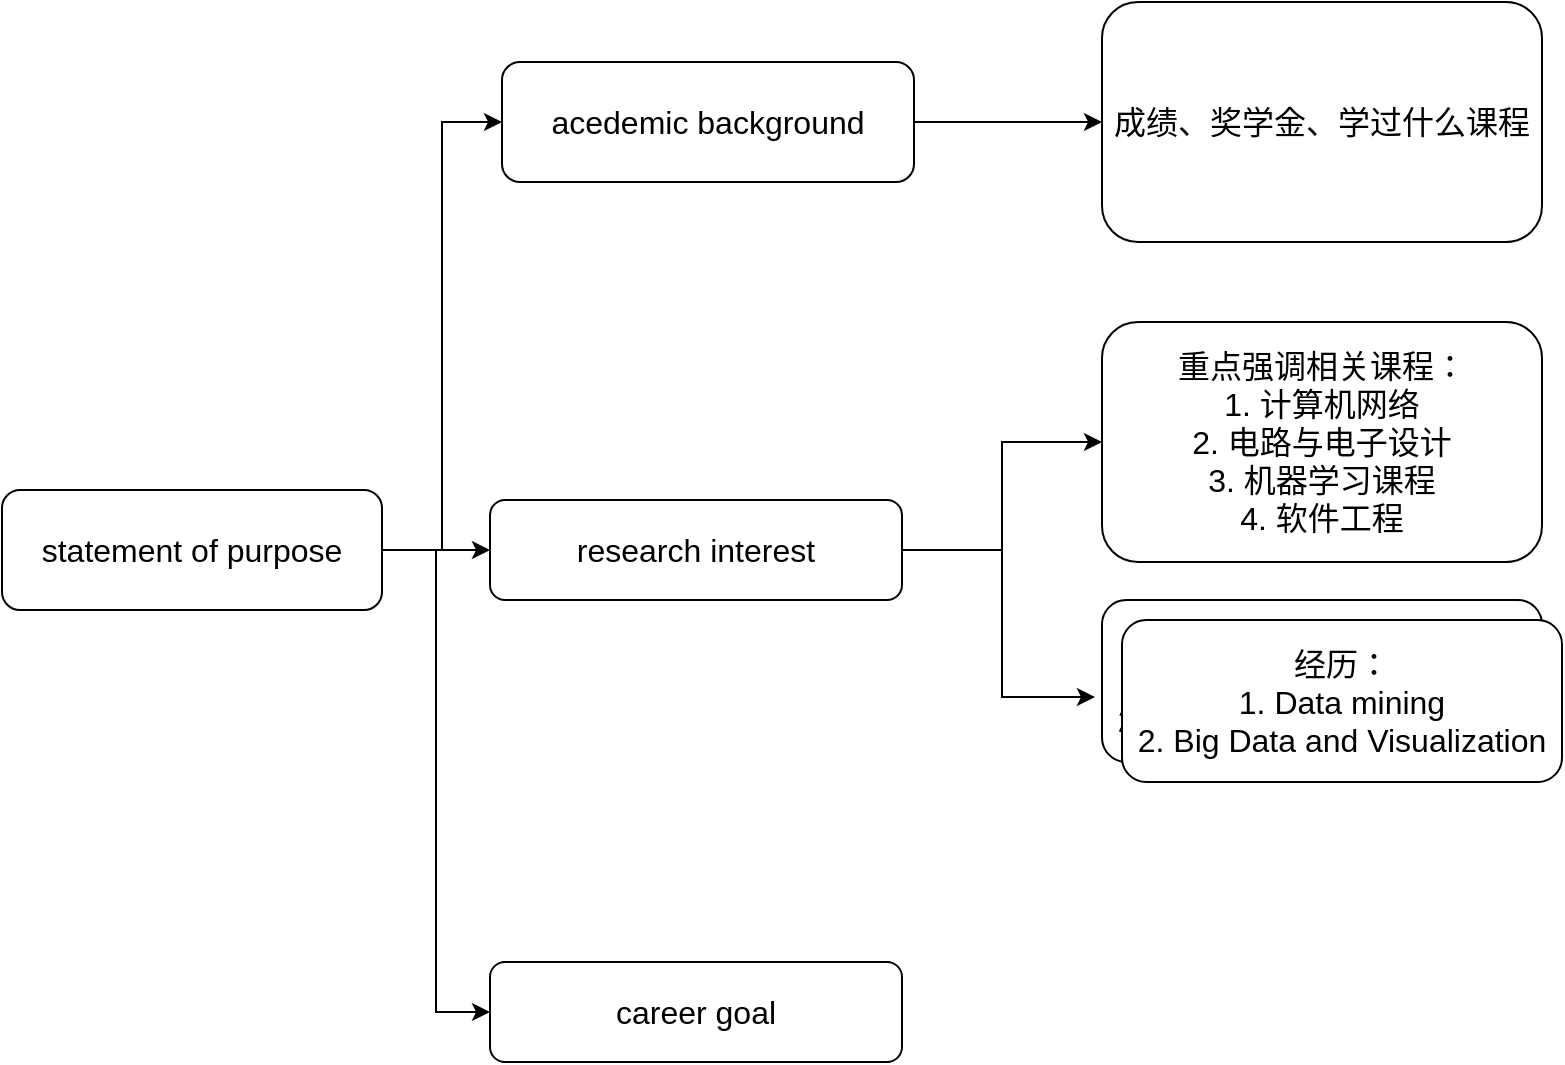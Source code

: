 <mxfile version="20.2.0" type="github">
  <diagram id="ZzLPfZyx9_Ajb0_xNtwq" name="第 1 页">
    <mxGraphModel dx="889" dy="589" grid="1" gridSize="10" guides="1" tooltips="1" connect="1" arrows="1" fold="1" page="1" pageScale="1" pageWidth="827" pageHeight="1169" math="0" shadow="0">
      <root>
        <mxCell id="0" />
        <mxCell id="1" parent="0" />
        <mxCell id="KS8kWW0X5-qkxQkHXji3-5" style="edgeStyle=orthogonalEdgeStyle;rounded=0;orthogonalLoop=1;jettySize=auto;html=1;exitX=1;exitY=0.5;exitDx=0;exitDy=0;entryX=0;entryY=0.5;entryDx=0;entryDy=0;fontSize=16;" edge="1" parent="1" source="KS8kWW0X5-qkxQkHXji3-1" target="KS8kWW0X5-qkxQkHXji3-2">
          <mxGeometry relative="1" as="geometry" />
        </mxCell>
        <mxCell id="KS8kWW0X5-qkxQkHXji3-6" style="edgeStyle=orthogonalEdgeStyle;rounded=0;orthogonalLoop=1;jettySize=auto;html=1;exitX=1;exitY=0.5;exitDx=0;exitDy=0;entryX=0;entryY=0.5;entryDx=0;entryDy=0;fontSize=16;" edge="1" parent="1" source="KS8kWW0X5-qkxQkHXji3-1" target="KS8kWW0X5-qkxQkHXji3-3">
          <mxGeometry relative="1" as="geometry" />
        </mxCell>
        <mxCell id="KS8kWW0X5-qkxQkHXji3-7" style="edgeStyle=orthogonalEdgeStyle;rounded=0;orthogonalLoop=1;jettySize=auto;html=1;exitX=1;exitY=0.5;exitDx=0;exitDy=0;entryX=0;entryY=0.5;entryDx=0;entryDy=0;fontSize=16;" edge="1" parent="1" source="KS8kWW0X5-qkxQkHXji3-1" target="KS8kWW0X5-qkxQkHXji3-4">
          <mxGeometry relative="1" as="geometry" />
        </mxCell>
        <mxCell id="KS8kWW0X5-qkxQkHXji3-1" value="statement of purpose" style="rounded=1;whiteSpace=wrap;html=1;fontSize=16;" vertex="1" parent="1">
          <mxGeometry x="20" y="304" width="190" height="60" as="geometry" />
        </mxCell>
        <mxCell id="KS8kWW0X5-qkxQkHXji3-15" style="edgeStyle=orthogonalEdgeStyle;rounded=0;orthogonalLoop=1;jettySize=auto;html=1;exitX=1;exitY=0.5;exitDx=0;exitDy=0;fontSize=16;" edge="1" parent="1" source="KS8kWW0X5-qkxQkHXji3-2" target="KS8kWW0X5-qkxQkHXji3-14">
          <mxGeometry relative="1" as="geometry" />
        </mxCell>
        <mxCell id="KS8kWW0X5-qkxQkHXji3-2" value="acedemic background" style="rounded=1;whiteSpace=wrap;html=1;fontSize=16;" vertex="1" parent="1">
          <mxGeometry x="270" y="90" width="206" height="60" as="geometry" />
        </mxCell>
        <mxCell id="KS8kWW0X5-qkxQkHXji3-12" style="edgeStyle=orthogonalEdgeStyle;rounded=0;orthogonalLoop=1;jettySize=auto;html=1;exitX=1;exitY=0.5;exitDx=0;exitDy=0;entryX=0;entryY=0.5;entryDx=0;entryDy=0;fontSize=16;" edge="1" parent="1" source="KS8kWW0X5-qkxQkHXji3-3" target="KS8kWW0X5-qkxQkHXji3-8">
          <mxGeometry relative="1" as="geometry" />
        </mxCell>
        <mxCell id="KS8kWW0X5-qkxQkHXji3-13" style="edgeStyle=orthogonalEdgeStyle;rounded=0;orthogonalLoop=1;jettySize=auto;html=1;exitX=1;exitY=0.5;exitDx=0;exitDy=0;entryX=-0.016;entryY=0.599;entryDx=0;entryDy=0;entryPerimeter=0;fontSize=16;" edge="1" parent="1" source="KS8kWW0X5-qkxQkHXji3-3" target="KS8kWW0X5-qkxQkHXji3-10">
          <mxGeometry relative="1" as="geometry" />
        </mxCell>
        <mxCell id="KS8kWW0X5-qkxQkHXji3-3" value="research interest" style="rounded=1;whiteSpace=wrap;html=1;fontSize=16;" vertex="1" parent="1">
          <mxGeometry x="264" y="309" width="206" height="50" as="geometry" />
        </mxCell>
        <mxCell id="KS8kWW0X5-qkxQkHXji3-4" value="career goal" style="rounded=1;whiteSpace=wrap;html=1;fontSize=16;" vertex="1" parent="1">
          <mxGeometry x="264" y="540" width="206" height="50" as="geometry" />
        </mxCell>
        <mxCell id="KS8kWW0X5-qkxQkHXji3-8" value="重点强调相关课程：&lt;br&gt;1. 计算机网络&lt;br&gt;2. 电路与电子设计&lt;br&gt;3. 机器学习课程&lt;br&gt;4. 软件工程" style="rounded=1;whiteSpace=wrap;html=1;fontSize=16;" vertex="1" parent="1">
          <mxGeometry x="570" y="220" width="220" height="120" as="geometry" />
        </mxCell>
        <mxCell id="KS8kWW0X5-qkxQkHXji3-10" value="经历：&lt;br&gt;1. Data mining&lt;br&gt;2. Big Data and Visualization" style="rounded=1;whiteSpace=wrap;html=1;fontSize=16;" vertex="1" parent="1">
          <mxGeometry x="570" y="359" width="220" height="81" as="geometry" />
        </mxCell>
        <mxCell id="KS8kWW0X5-qkxQkHXji3-14" value="成绩、奖学金、学过什么课程" style="rounded=1;whiteSpace=wrap;html=1;fontSize=16;" vertex="1" parent="1">
          <mxGeometry x="570" y="60" width="220" height="120" as="geometry" />
        </mxCell>
        <mxCell id="KS8kWW0X5-qkxQkHXji3-16" value="经历：&lt;br&gt;1. Data mining&lt;br&gt;2. Big Data and Visualization" style="rounded=1;whiteSpace=wrap;html=1;fontSize=16;" vertex="1" parent="1">
          <mxGeometry x="580" y="369" width="220" height="81" as="geometry" />
        </mxCell>
      </root>
    </mxGraphModel>
  </diagram>
</mxfile>

